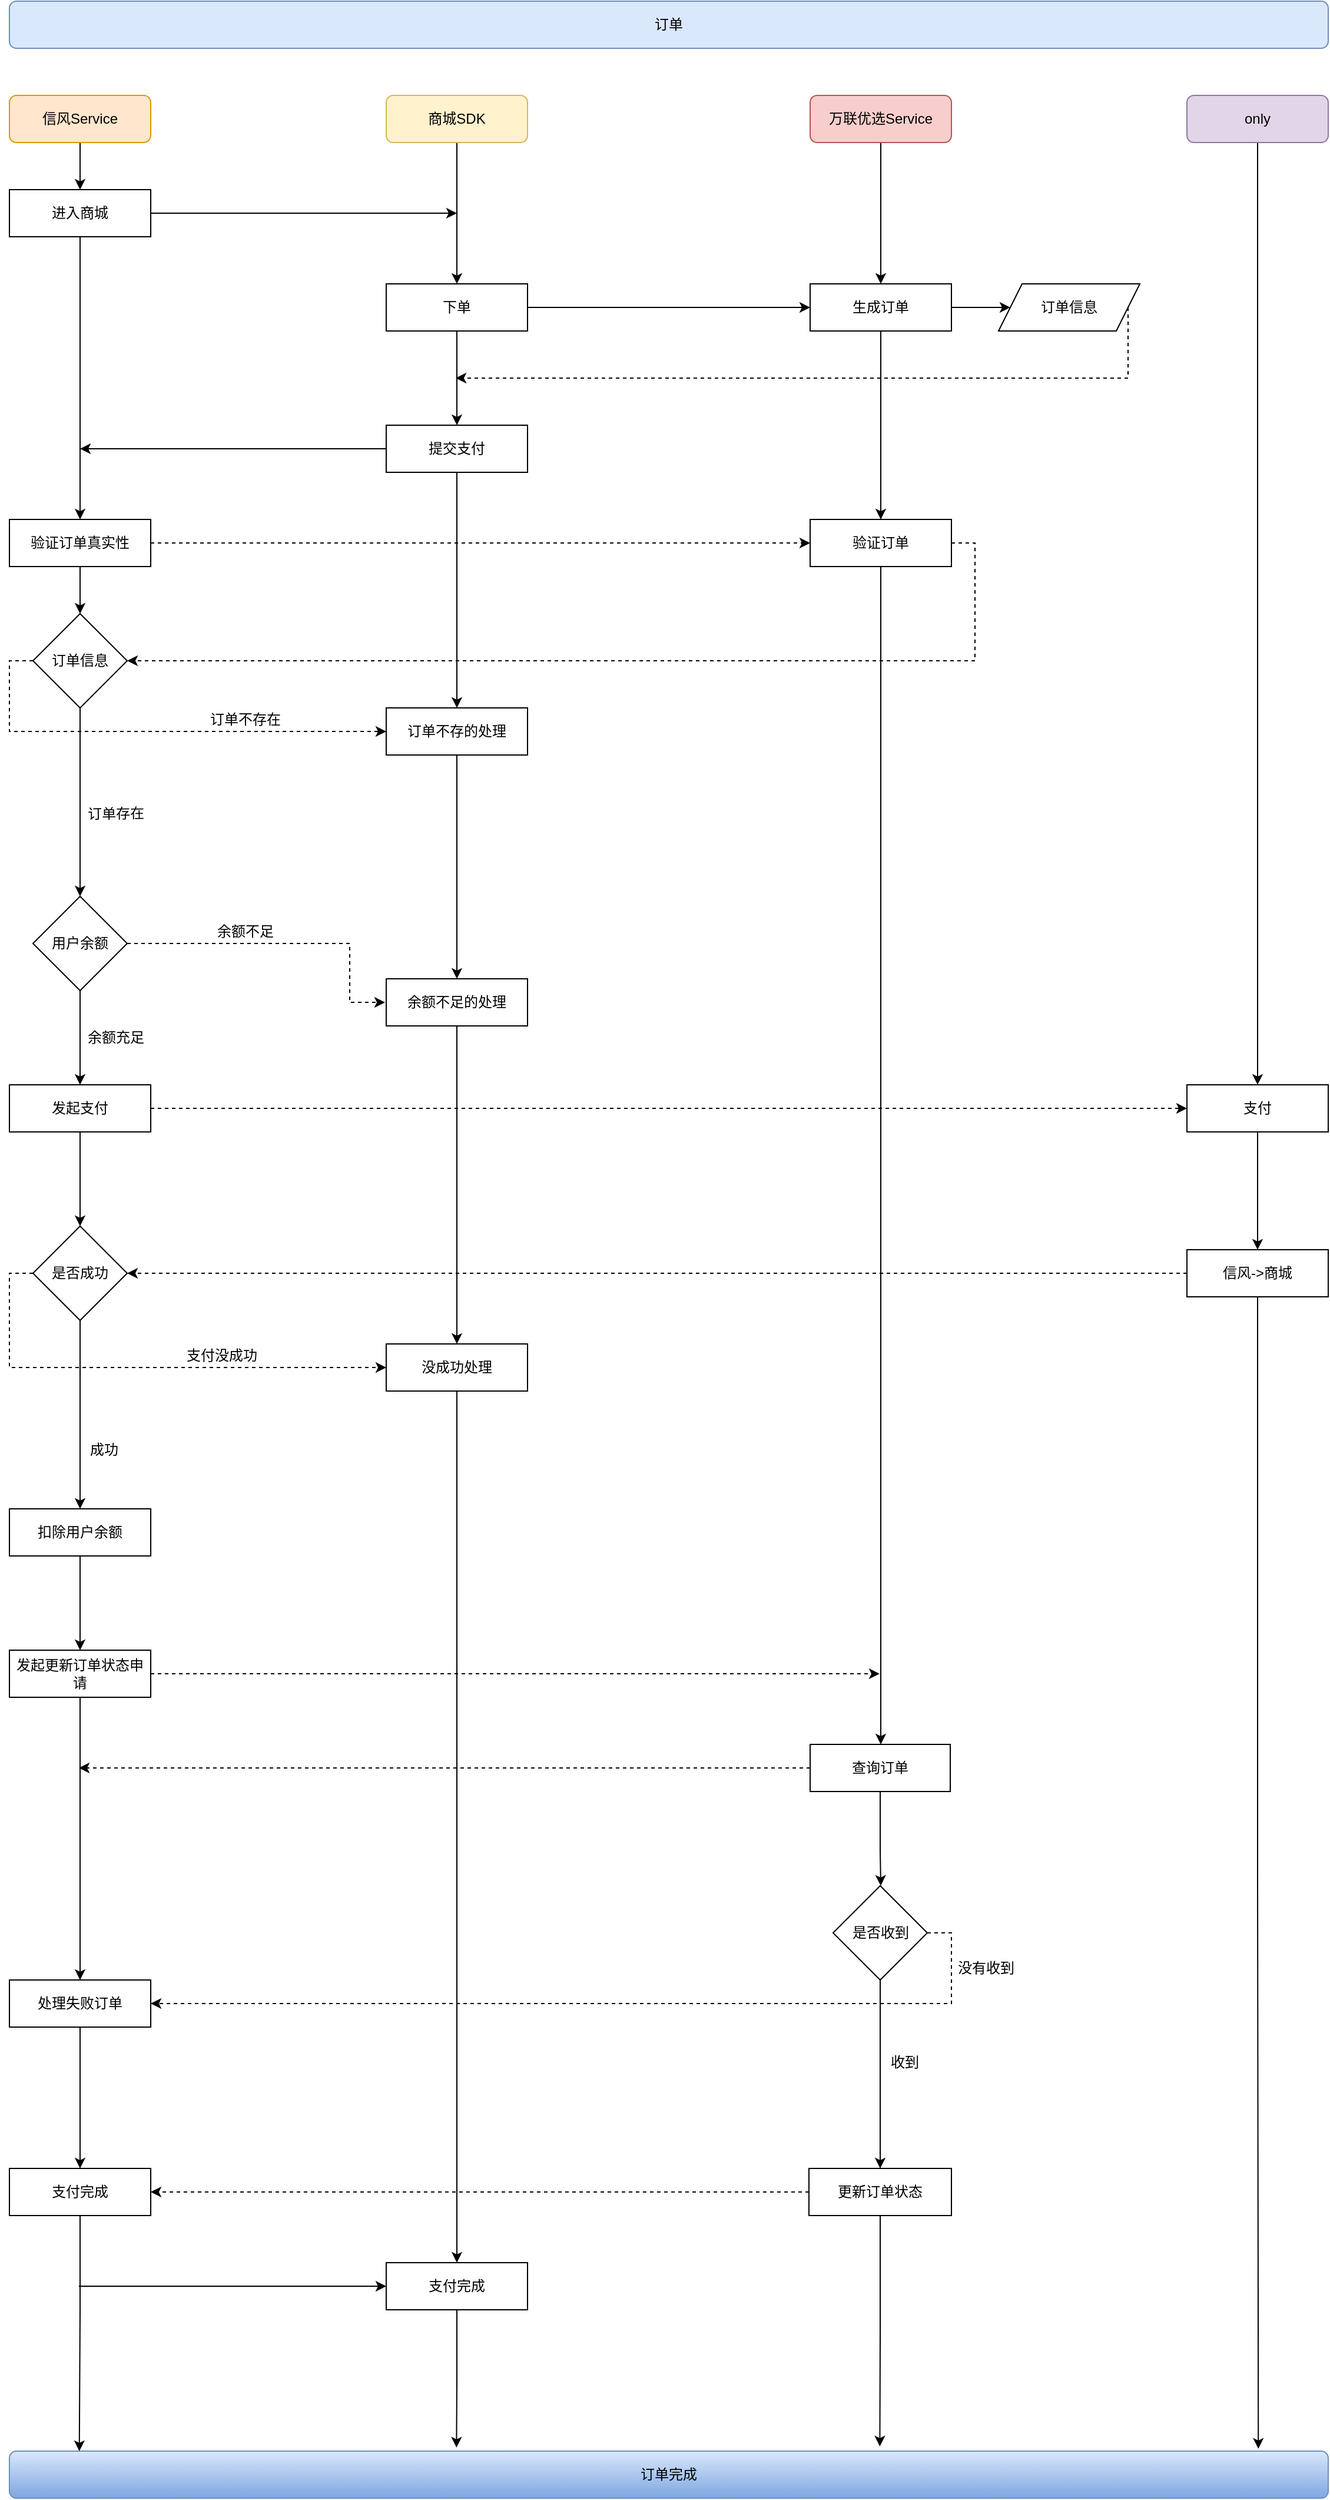<mxfile version="13.9.9" type="github" pages="2">
  <diagram id="C5RBs43oDa-KdzZeNtuy" name="订单支付">
    <mxGraphModel dx="1422" dy="794" grid="1" gridSize="10" guides="1" tooltips="1" connect="1" arrows="1" fold="1" page="1" pageScale="1" pageWidth="1200" pageHeight="1920" math="0" shadow="0">
      <root>
        <mxCell id="WIyWlLk6GJQsqaUBKTNV-0" />
        <mxCell id="WIyWlLk6GJQsqaUBKTNV-1" parent="WIyWlLk6GJQsqaUBKTNV-0" />
        <mxCell id="J5XLHRuIDhpoorP-df7e-5" value="订单" style="rounded=1;whiteSpace=wrap;html=1;fontSize=12;glass=0;strokeWidth=1;shadow=0;fillColor=#dae8fc;strokeColor=#6c8ebf;" parent="WIyWlLk6GJQsqaUBKTNV-1" vertex="1">
          <mxGeometry x="81" y="40" width="1120" height="40" as="geometry" />
        </mxCell>
        <mxCell id="-cb7-zarN6fpi-wTe-68-16" style="edgeStyle=orthogonalEdgeStyle;rounded=0;orthogonalLoop=1;jettySize=auto;html=1;exitX=0.5;exitY=1;exitDx=0;exitDy=0;" parent="WIyWlLk6GJQsqaUBKTNV-1" source="-cb7-zarN6fpi-wTe-68-2" edge="1">
          <mxGeometry relative="1" as="geometry">
            <mxPoint x="141" y="200" as="targetPoint" />
          </mxGeometry>
        </mxCell>
        <mxCell id="-cb7-zarN6fpi-wTe-68-2" value="信风Service" style="rounded=1;whiteSpace=wrap;html=1;fillColor=#ffe6cc;strokeColor=#d79b00;" parent="WIyWlLk6GJQsqaUBKTNV-1" vertex="1">
          <mxGeometry x="81" y="120" width="120" height="40" as="geometry" />
        </mxCell>
        <mxCell id="-cb7-zarN6fpi-wTe-68-12" style="edgeStyle=orthogonalEdgeStyle;rounded=0;orthogonalLoop=1;jettySize=auto;html=1;exitX=0.5;exitY=1;exitDx=0;exitDy=0;entryX=0.5;entryY=0;entryDx=0;entryDy=0;" parent="WIyWlLk6GJQsqaUBKTNV-1" source="-cb7-zarN6fpi-wTe-68-3" target="-cb7-zarN6fpi-wTe-68-25" edge="1">
          <mxGeometry relative="1" as="geometry">
            <mxPoint x="821" y="200" as="targetPoint" />
          </mxGeometry>
        </mxCell>
        <mxCell id="-cb7-zarN6fpi-wTe-68-3" value="万联优选Service" style="rounded=1;whiteSpace=wrap;html=1;fillColor=#f8cecc;strokeColor=#b85450;" parent="WIyWlLk6GJQsqaUBKTNV-1" vertex="1">
          <mxGeometry x="761" y="120" width="120" height="40" as="geometry" />
        </mxCell>
        <mxCell id="-cb7-zarN6fpi-wTe-68-13" style="edgeStyle=orthogonalEdgeStyle;rounded=0;orthogonalLoop=1;jettySize=auto;html=1;exitX=0.5;exitY=1;exitDx=0;exitDy=0;" parent="WIyWlLk6GJQsqaUBKTNV-1" source="-cb7-zarN6fpi-wTe-68-4" edge="1">
          <mxGeometry relative="1" as="geometry">
            <mxPoint x="461" y="280" as="targetPoint" />
          </mxGeometry>
        </mxCell>
        <mxCell id="-cb7-zarN6fpi-wTe-68-4" value="商城SDK" style="rounded=1;whiteSpace=wrap;html=1;fillColor=#fff2cc;strokeColor=#d6b656;" parent="WIyWlLk6GJQsqaUBKTNV-1" vertex="1">
          <mxGeometry x="401" y="120" width="120" height="40" as="geometry" />
        </mxCell>
        <mxCell id="-cb7-zarN6fpi-wTe-68-37" style="edgeStyle=orthogonalEdgeStyle;rounded=0;orthogonalLoop=1;jettySize=auto;html=1;exitX=0.5;exitY=1;exitDx=0;exitDy=0;strokeColor=#000000;" parent="WIyWlLk6GJQsqaUBKTNV-1" source="J5XLHRuIDhpoorP-df7e-1" edge="1">
          <mxGeometry relative="1" as="geometry">
            <mxPoint x="1141" y="960" as="targetPoint" />
          </mxGeometry>
        </mxCell>
        <mxCell id="J5XLHRuIDhpoorP-df7e-1" value="only" style="rounded=1;whiteSpace=wrap;html=1;fillColor=#e1d5e7;strokeColor=#9673a6;" parent="WIyWlLk6GJQsqaUBKTNV-1" vertex="1">
          <mxGeometry x="1081" y="120" width="120" height="40" as="geometry" />
        </mxCell>
        <mxCell id="-cb7-zarN6fpi-wTe-68-18" style="edgeStyle=orthogonalEdgeStyle;rounded=0;orthogonalLoop=1;jettySize=auto;html=1;exitX=1;exitY=0.5;exitDx=0;exitDy=0;" parent="WIyWlLk6GJQsqaUBKTNV-1" source="-cb7-zarN6fpi-wTe-68-17" edge="1">
          <mxGeometry relative="1" as="geometry">
            <mxPoint x="461" y="220" as="targetPoint" />
          </mxGeometry>
        </mxCell>
        <mxCell id="-cb7-zarN6fpi-wTe-68-35" style="edgeStyle=orthogonalEdgeStyle;rounded=0;orthogonalLoop=1;jettySize=auto;html=1;exitX=0.5;exitY=1;exitDx=0;exitDy=0;strokeColor=#000000;" parent="WIyWlLk6GJQsqaUBKTNV-1" source="-cb7-zarN6fpi-wTe-68-17" edge="1">
          <mxGeometry relative="1" as="geometry">
            <mxPoint x="141" y="480" as="targetPoint" />
          </mxGeometry>
        </mxCell>
        <mxCell id="-cb7-zarN6fpi-wTe-68-17" value="进入商城" style="whiteSpace=wrap;html=1;" parent="WIyWlLk6GJQsqaUBKTNV-1" vertex="1">
          <mxGeometry x="81" y="200" width="120" height="40" as="geometry" />
        </mxCell>
        <mxCell id="-cb7-zarN6fpi-wTe-68-21" style="edgeStyle=orthogonalEdgeStyle;rounded=0;orthogonalLoop=1;jettySize=auto;html=1;exitX=0.5;exitY=1;exitDx=0;exitDy=0;" parent="WIyWlLk6GJQsqaUBKTNV-1" edge="1">
          <mxGeometry relative="1" as="geometry">
            <mxPoint x="461" y="380" as="sourcePoint" />
            <mxPoint x="461" y="380" as="targetPoint" />
          </mxGeometry>
        </mxCell>
        <mxCell id="-cb7-zarN6fpi-wTe-68-22" style="edgeStyle=orthogonalEdgeStyle;rounded=0;orthogonalLoop=1;jettySize=auto;html=1;exitX=0.5;exitY=1;exitDx=0;exitDy=0;" parent="WIyWlLk6GJQsqaUBKTNV-1" edge="1">
          <mxGeometry relative="1" as="geometry">
            <mxPoint x="461" y="380" as="sourcePoint" />
            <mxPoint x="461" y="380" as="targetPoint" />
          </mxGeometry>
        </mxCell>
        <mxCell id="-cb7-zarN6fpi-wTe-68-26" style="edgeStyle=orthogonalEdgeStyle;rounded=0;orthogonalLoop=1;jettySize=auto;html=1;exitX=1;exitY=0.5;exitDx=0;exitDy=0;entryX=0;entryY=0.5;entryDx=0;entryDy=0;" parent="WIyWlLk6GJQsqaUBKTNV-1" source="-cb7-zarN6fpi-wTe-68-24" target="-cb7-zarN6fpi-wTe-68-25" edge="1">
          <mxGeometry relative="1" as="geometry" />
        </mxCell>
        <mxCell id="-cb7-zarN6fpi-wTe-68-29" style="edgeStyle=orthogonalEdgeStyle;rounded=0;orthogonalLoop=1;jettySize=auto;html=1;exitX=0.5;exitY=1;exitDx=0;exitDy=0;" parent="WIyWlLk6GJQsqaUBKTNV-1" source="-cb7-zarN6fpi-wTe-68-24" edge="1">
          <mxGeometry relative="1" as="geometry">
            <mxPoint x="461" y="400" as="targetPoint" />
          </mxGeometry>
        </mxCell>
        <mxCell id="-cb7-zarN6fpi-wTe-68-24" value="下单" style="rounded=0;whiteSpace=wrap;html=1;" parent="WIyWlLk6GJQsqaUBKTNV-1" vertex="1">
          <mxGeometry x="401" y="280" width="120" height="40" as="geometry" />
        </mxCell>
        <mxCell id="-cb7-zarN6fpi-wTe-68-30" style="edgeStyle=orthogonalEdgeStyle;rounded=0;orthogonalLoop=1;jettySize=auto;html=1;exitX=1;exitY=0.5;exitDx=0;exitDy=0;entryX=0;entryY=0.5;entryDx=0;entryDy=0;" parent="WIyWlLk6GJQsqaUBKTNV-1" source="-cb7-zarN6fpi-wTe-68-25" target="-cb7-zarN6fpi-wTe-68-28" edge="1">
          <mxGeometry relative="1" as="geometry" />
        </mxCell>
        <mxCell id="-cb7-zarN6fpi-wTe-68-32" style="edgeStyle=orthogonalEdgeStyle;rounded=0;orthogonalLoop=1;jettySize=auto;html=1;exitX=0.5;exitY=1;exitDx=0;exitDy=0;" parent="WIyWlLk6GJQsqaUBKTNV-1" source="-cb7-zarN6fpi-wTe-68-25" edge="1">
          <mxGeometry relative="1" as="geometry">
            <mxPoint x="821" y="480" as="targetPoint" />
          </mxGeometry>
        </mxCell>
        <mxCell id="-cb7-zarN6fpi-wTe-68-25" value="生成订单" style="whiteSpace=wrap;html=1;" parent="WIyWlLk6GJQsqaUBKTNV-1" vertex="1">
          <mxGeometry x="761" y="280" width="120" height="40" as="geometry" />
        </mxCell>
        <mxCell id="-cb7-zarN6fpi-wTe-68-105" style="edgeStyle=orthogonalEdgeStyle;rounded=0;orthogonalLoop=1;jettySize=auto;html=1;exitX=1;exitY=0.5;exitDx=0;exitDy=0;strokeColor=#000000;dashed=1;" parent="WIyWlLk6GJQsqaUBKTNV-1" source="-cb7-zarN6fpi-wTe-68-28" edge="1">
          <mxGeometry relative="1" as="geometry">
            <mxPoint x="460" y="360" as="targetPoint" />
            <Array as="points">
              <mxPoint x="1031" y="360" />
              <mxPoint x="560" y="360" />
            </Array>
          </mxGeometry>
        </mxCell>
        <mxCell id="-cb7-zarN6fpi-wTe-68-28" value="订单信息" style="shape=parallelogram;perimeter=parallelogramPerimeter;whiteSpace=wrap;html=1;fixedSize=1;" parent="WIyWlLk6GJQsqaUBKTNV-1" vertex="1">
          <mxGeometry x="921" y="280" width="120" height="40" as="geometry" />
        </mxCell>
        <mxCell id="-cb7-zarN6fpi-wTe-68-42" style="edgeStyle=orthogonalEdgeStyle;rounded=0;orthogonalLoop=1;jettySize=auto;html=1;exitX=0.5;exitY=1;exitDx=0;exitDy=0;strokeColor=#000000;entryX=0.5;entryY=0;entryDx=0;entryDy=0;" parent="WIyWlLk6GJQsqaUBKTNV-1" source="-cb7-zarN6fpi-wTe-68-34" target="-cb7-zarN6fpi-wTe-68-62" edge="1">
          <mxGeometry relative="1" as="geometry">
            <mxPoint x="461" y="630" as="targetPoint" />
          </mxGeometry>
        </mxCell>
        <mxCell id="-cb7-zarN6fpi-wTe-68-49" style="edgeStyle=orthogonalEdgeStyle;rounded=0;orthogonalLoop=1;jettySize=auto;html=1;exitX=0;exitY=0.5;exitDx=0;exitDy=0;strokeColor=#000000;" parent="WIyWlLk6GJQsqaUBKTNV-1" source="-cb7-zarN6fpi-wTe-68-34" edge="1">
          <mxGeometry relative="1" as="geometry">
            <mxPoint x="141" y="420" as="targetPoint" />
          </mxGeometry>
        </mxCell>
        <mxCell id="-cb7-zarN6fpi-wTe-68-34" value="提交支付" style="rounded=0;whiteSpace=wrap;html=1;" parent="WIyWlLk6GJQsqaUBKTNV-1" vertex="1">
          <mxGeometry x="401" y="400" width="120" height="40" as="geometry" />
        </mxCell>
        <mxCell id="-cb7-zarN6fpi-wTe-68-52" style="edgeStyle=orthogonalEdgeStyle;rounded=0;orthogonalLoop=1;jettySize=auto;html=1;exitX=1;exitY=0.5;exitDx=0;exitDy=0;strokeColor=#000000;entryX=0;entryY=0.5;entryDx=0;entryDy=0;entryPerimeter=0;dashed=1;" parent="WIyWlLk6GJQsqaUBKTNV-1" source="-cb7-zarN6fpi-wTe-68-51" target="-cb7-zarN6fpi-wTe-68-53" edge="1">
          <mxGeometry relative="1" as="geometry">
            <mxPoint x="751" y="500" as="targetPoint" />
          </mxGeometry>
        </mxCell>
        <mxCell id="-cb7-zarN6fpi-wTe-68-55" style="edgeStyle=orthogonalEdgeStyle;rounded=0;orthogonalLoop=1;jettySize=auto;html=1;exitX=0.5;exitY=1;exitDx=0;exitDy=0;strokeColor=#000000;" parent="WIyWlLk6GJQsqaUBKTNV-1" source="-cb7-zarN6fpi-wTe-68-51" edge="1">
          <mxGeometry relative="1" as="geometry">
            <mxPoint x="141" y="560" as="targetPoint" />
          </mxGeometry>
        </mxCell>
        <mxCell id="-cb7-zarN6fpi-wTe-68-51" value="验证订单真实性" style="rounded=0;whiteSpace=wrap;html=1;" parent="WIyWlLk6GJQsqaUBKTNV-1" vertex="1">
          <mxGeometry x="81" y="480" width="120" height="40" as="geometry" />
        </mxCell>
        <mxCell id="-cb7-zarN6fpi-wTe-68-54" style="edgeStyle=orthogonalEdgeStyle;rounded=0;orthogonalLoop=1;jettySize=auto;html=1;exitX=0.5;exitY=1;exitDx=0;exitDy=0;strokeColor=#000000;" parent="WIyWlLk6GJQsqaUBKTNV-1" source="-cb7-zarN6fpi-wTe-68-53" edge="1">
          <mxGeometry relative="1" as="geometry">
            <mxPoint x="821" y="1520" as="targetPoint" />
          </mxGeometry>
        </mxCell>
        <mxCell id="-cb7-zarN6fpi-wTe-68-57" style="edgeStyle=orthogonalEdgeStyle;rounded=0;orthogonalLoop=1;jettySize=auto;html=1;exitX=1;exitY=0.5;exitDx=0;exitDy=0;dashed=1;strokeColor=#000000;" parent="WIyWlLk6GJQsqaUBKTNV-1" source="-cb7-zarN6fpi-wTe-68-53" target="-cb7-zarN6fpi-wTe-68-56" edge="1">
          <mxGeometry relative="1" as="geometry">
            <mxPoint x="191" y="610" as="targetPoint" />
            <Array as="points">
              <mxPoint x="901" y="500" />
              <mxPoint x="901" y="600" />
            </Array>
          </mxGeometry>
        </mxCell>
        <mxCell id="-cb7-zarN6fpi-wTe-68-53" value="验证订单" style="rounded=0;whiteSpace=wrap;html=1;" parent="WIyWlLk6GJQsqaUBKTNV-1" vertex="1">
          <mxGeometry x="761" y="480" width="120" height="40" as="geometry" />
        </mxCell>
        <mxCell id="-cb7-zarN6fpi-wTe-68-58" style="edgeStyle=orthogonalEdgeStyle;rounded=0;orthogonalLoop=1;jettySize=auto;html=1;exitX=0.5;exitY=1;exitDx=0;exitDy=0;strokeColor=#000000;" parent="WIyWlLk6GJQsqaUBKTNV-1" source="-cb7-zarN6fpi-wTe-68-56" edge="1">
          <mxGeometry relative="1" as="geometry">
            <mxPoint x="141" y="800" as="targetPoint" />
          </mxGeometry>
        </mxCell>
        <mxCell id="-cb7-zarN6fpi-wTe-68-60" style="edgeStyle=orthogonalEdgeStyle;rounded=0;orthogonalLoop=1;jettySize=auto;html=1;exitX=0;exitY=0.5;exitDx=0;exitDy=0;strokeColor=#000000;dashed=1;" parent="WIyWlLk6GJQsqaUBKTNV-1" source="-cb7-zarN6fpi-wTe-68-56" target="-cb7-zarN6fpi-wTe-68-62" edge="1">
          <mxGeometry relative="1" as="geometry">
            <mxPoint x="361" y="670" as="targetPoint" />
            <Array as="points">
              <mxPoint x="81" y="600" />
              <mxPoint x="81" y="660" />
            </Array>
          </mxGeometry>
        </mxCell>
        <mxCell id="-cb7-zarN6fpi-wTe-68-56" value="订单信息" style="rhombus;whiteSpace=wrap;html=1;" parent="WIyWlLk6GJQsqaUBKTNV-1" vertex="1">
          <mxGeometry x="101" y="560" width="80" height="80" as="geometry" />
        </mxCell>
        <mxCell id="-cb7-zarN6fpi-wTe-68-59" value="订单存在" style="text;html=1;align=center;verticalAlign=middle;resizable=0;points=[];autosize=1;rotation=-1;" parent="WIyWlLk6GJQsqaUBKTNV-1" vertex="1">
          <mxGeometry x="141" y="720" width="60" height="20" as="geometry" />
        </mxCell>
        <mxCell id="-cb7-zarN6fpi-wTe-68-61" value="订单不存在" style="text;html=1;align=center;verticalAlign=middle;resizable=0;points=[];autosize=1;" parent="WIyWlLk6GJQsqaUBKTNV-1" vertex="1">
          <mxGeometry x="241" y="640" width="80" height="20" as="geometry" />
        </mxCell>
        <mxCell id="-cb7-zarN6fpi-wTe-68-63" style="edgeStyle=orthogonalEdgeStyle;rounded=0;orthogonalLoop=1;jettySize=auto;html=1;exitX=0.5;exitY=1;exitDx=0;exitDy=0;strokeColor=#000000;entryX=0.5;entryY=0;entryDx=0;entryDy=0;" parent="WIyWlLk6GJQsqaUBKTNV-1" source="-cb7-zarN6fpi-wTe-68-62" target="-cb7-zarN6fpi-wTe-68-67" edge="1">
          <mxGeometry relative="1" as="geometry">
            <mxPoint x="461" y="760" as="targetPoint" />
          </mxGeometry>
        </mxCell>
        <mxCell id="-cb7-zarN6fpi-wTe-68-62" value="订单不存的处理" style="rounded=0;whiteSpace=wrap;html=1;" parent="WIyWlLk6GJQsqaUBKTNV-1" vertex="1">
          <mxGeometry x="401" y="640" width="120" height="40" as="geometry" />
        </mxCell>
        <mxCell id="-cb7-zarN6fpi-wTe-68-69" style="edgeStyle=orthogonalEdgeStyle;rounded=0;orthogonalLoop=1;jettySize=auto;html=1;exitX=0.5;exitY=1;exitDx=0;exitDy=0;strokeColor=#000000;" parent="WIyWlLk6GJQsqaUBKTNV-1" source="-cb7-zarN6fpi-wTe-68-64" edge="1">
          <mxGeometry relative="1" as="geometry">
            <mxPoint x="141" y="960" as="targetPoint" />
          </mxGeometry>
        </mxCell>
        <mxCell id="-cb7-zarN6fpi-wTe-68-108" style="edgeStyle=orthogonalEdgeStyle;rounded=0;orthogonalLoop=1;jettySize=auto;html=1;exitX=1;exitY=0.5;exitDx=0;exitDy=0;dashed=1;strokeColor=#000000;" parent="WIyWlLk6GJQsqaUBKTNV-1" source="-cb7-zarN6fpi-wTe-68-64" edge="1">
          <mxGeometry relative="1" as="geometry">
            <mxPoint x="400" y="890" as="targetPoint" />
            <Array as="points">
              <mxPoint x="370" y="840" />
              <mxPoint x="370" y="890" />
            </Array>
          </mxGeometry>
        </mxCell>
        <mxCell id="-cb7-zarN6fpi-wTe-68-64" value="用户余额" style="rhombus;whiteSpace=wrap;html=1;" parent="WIyWlLk6GJQsqaUBKTNV-1" vertex="1">
          <mxGeometry x="101" y="800" width="80" height="80" as="geometry" />
        </mxCell>
        <mxCell id="-cb7-zarN6fpi-wTe-68-66" value="余额不足" style="text;html=1;align=center;verticalAlign=middle;resizable=0;points=[];autosize=1;" parent="WIyWlLk6GJQsqaUBKTNV-1" vertex="1">
          <mxGeometry x="251" y="820" width="60" height="20" as="geometry" />
        </mxCell>
        <mxCell id="-cb7-zarN6fpi-wTe-68-68" style="edgeStyle=orthogonalEdgeStyle;rounded=0;orthogonalLoop=1;jettySize=auto;html=1;exitX=0.5;exitY=1;exitDx=0;exitDy=0;strokeColor=#000000;" parent="WIyWlLk6GJQsqaUBKTNV-1" source="-cb7-zarN6fpi-wTe-68-67" edge="1">
          <mxGeometry relative="1" as="geometry">
            <mxPoint x="461" y="1180" as="targetPoint" />
          </mxGeometry>
        </mxCell>
        <mxCell id="-cb7-zarN6fpi-wTe-68-67" value="余额不足的处理" style="rounded=0;whiteSpace=wrap;html=1;" parent="WIyWlLk6GJQsqaUBKTNV-1" vertex="1">
          <mxGeometry x="401" y="870" width="120" height="40" as="geometry" />
        </mxCell>
        <mxCell id="-cb7-zarN6fpi-wTe-68-70" value="余额充足" style="text;html=1;align=center;verticalAlign=middle;resizable=0;points=[];autosize=1;" parent="WIyWlLk6GJQsqaUBKTNV-1" vertex="1">
          <mxGeometry x="141" y="910" width="60" height="20" as="geometry" />
        </mxCell>
        <mxCell id="-cb7-zarN6fpi-wTe-68-73" style="edgeStyle=orthogonalEdgeStyle;rounded=0;orthogonalLoop=1;jettySize=auto;html=1;exitX=1;exitY=0.5;exitDx=0;exitDy=0;entryX=0;entryY=0.5;entryDx=0;entryDy=0;strokeColor=#000000;dashed=1;" parent="WIyWlLk6GJQsqaUBKTNV-1" source="-cb7-zarN6fpi-wTe-68-71" target="-cb7-zarN6fpi-wTe-68-72" edge="1">
          <mxGeometry relative="1" as="geometry" />
        </mxCell>
        <mxCell id="-cb7-zarN6fpi-wTe-68-75" style="edgeStyle=orthogonalEdgeStyle;rounded=0;orthogonalLoop=1;jettySize=auto;html=1;exitX=0.5;exitY=1;exitDx=0;exitDy=0;strokeColor=#000000;" parent="WIyWlLk6GJQsqaUBKTNV-1" source="-cb7-zarN6fpi-wTe-68-71" edge="1">
          <mxGeometry relative="1" as="geometry">
            <mxPoint x="141" y="1080" as="targetPoint" />
          </mxGeometry>
        </mxCell>
        <mxCell id="-cb7-zarN6fpi-wTe-68-71" value="发起支付" style="rounded=0;whiteSpace=wrap;html=1;" parent="WIyWlLk6GJQsqaUBKTNV-1" vertex="1">
          <mxGeometry x="81" y="960" width="120" height="40" as="geometry" />
        </mxCell>
        <mxCell id="-cb7-zarN6fpi-wTe-68-74" style="edgeStyle=orthogonalEdgeStyle;rounded=0;orthogonalLoop=1;jettySize=auto;html=1;exitX=0.5;exitY=1;exitDx=0;exitDy=0;strokeColor=#000000;entryX=0.5;entryY=0;entryDx=0;entryDy=0;" parent="WIyWlLk6GJQsqaUBKTNV-1" source="-cb7-zarN6fpi-wTe-68-72" target="-cb7-zarN6fpi-wTe-68-76" edge="1">
          <mxGeometry relative="1" as="geometry">
            <mxPoint x="1141" y="1080" as="targetPoint" />
          </mxGeometry>
        </mxCell>
        <mxCell id="-cb7-zarN6fpi-wTe-68-72" value="支付" style="whiteSpace=wrap;html=1;" parent="WIyWlLk6GJQsqaUBKTNV-1" vertex="1">
          <mxGeometry x="1081" y="960" width="120" height="40" as="geometry" />
        </mxCell>
        <mxCell id="-cb7-zarN6fpi-wTe-68-78" style="edgeStyle=orthogonalEdgeStyle;rounded=0;orthogonalLoop=1;jettySize=auto;html=1;exitX=0;exitY=0.5;exitDx=0;exitDy=0;entryX=1;entryY=0.5;entryDx=0;entryDy=0;strokeColor=#000000;dashed=1;" parent="WIyWlLk6GJQsqaUBKTNV-1" source="-cb7-zarN6fpi-wTe-68-76" target="-cb7-zarN6fpi-wTe-68-77" edge="1">
          <mxGeometry relative="1" as="geometry" />
        </mxCell>
        <mxCell id="-cb7-zarN6fpi-wTe-68-100" style="edgeStyle=orthogonalEdgeStyle;rounded=0;orthogonalLoop=1;jettySize=auto;html=1;exitX=0.5;exitY=1;exitDx=0;exitDy=0;strokeColor=#000000;entryX=0.947;entryY=-0.05;entryDx=0;entryDy=0;entryPerimeter=0;" parent="WIyWlLk6GJQsqaUBKTNV-1" source="-cb7-zarN6fpi-wTe-68-76" target="-cb7-zarN6fpi-wTe-68-99" edge="1">
          <mxGeometry relative="1" as="geometry">
            <mxPoint x="1141" y="1620" as="targetPoint" />
          </mxGeometry>
        </mxCell>
        <mxCell id="-cb7-zarN6fpi-wTe-68-76" value="信风-&amp;gt;商城" style="whiteSpace=wrap;html=1;" parent="WIyWlLk6GJQsqaUBKTNV-1" vertex="1">
          <mxGeometry x="1081" y="1100" width="120" height="40" as="geometry" />
        </mxCell>
        <mxCell id="-cb7-zarN6fpi-wTe-68-79" style="edgeStyle=orthogonalEdgeStyle;rounded=0;orthogonalLoop=1;jettySize=auto;html=1;exitX=0.5;exitY=1;exitDx=0;exitDy=0;strokeColor=#000000;" parent="WIyWlLk6GJQsqaUBKTNV-1" source="-cb7-zarN6fpi-wTe-68-77" edge="1">
          <mxGeometry relative="1" as="geometry">
            <mxPoint x="141" y="1320" as="targetPoint" />
          </mxGeometry>
        </mxCell>
        <mxCell id="-cb7-zarN6fpi-wTe-68-84" style="edgeStyle=orthogonalEdgeStyle;rounded=0;orthogonalLoop=1;jettySize=auto;html=1;exitX=0;exitY=0.5;exitDx=0;exitDy=0;entryX=0;entryY=0.5;entryDx=0;entryDy=0;dashed=1;strokeColor=#000000;" parent="WIyWlLk6GJQsqaUBKTNV-1" source="-cb7-zarN6fpi-wTe-68-77" target="-cb7-zarN6fpi-wTe-68-81" edge="1">
          <mxGeometry relative="1" as="geometry" />
        </mxCell>
        <mxCell id="-cb7-zarN6fpi-wTe-68-77" value="是否成功" style="rhombus;whiteSpace=wrap;html=1;" parent="WIyWlLk6GJQsqaUBKTNV-1" vertex="1">
          <mxGeometry x="101" y="1080" width="80" height="80" as="geometry" />
        </mxCell>
        <mxCell id="-cb7-zarN6fpi-wTe-68-87" style="edgeStyle=orthogonalEdgeStyle;rounded=0;orthogonalLoop=1;jettySize=auto;html=1;exitX=0.5;exitY=1;exitDx=0;exitDy=0;strokeColor=#000000;" parent="WIyWlLk6GJQsqaUBKTNV-1" source="-cb7-zarN6fpi-wTe-68-81" edge="1">
          <mxGeometry relative="1" as="geometry">
            <mxPoint x="461" y="1960" as="targetPoint" />
          </mxGeometry>
        </mxCell>
        <mxCell id="-cb7-zarN6fpi-wTe-68-81" value="没成功处理" style="whiteSpace=wrap;html=1;" parent="WIyWlLk6GJQsqaUBKTNV-1" vertex="1">
          <mxGeometry x="401" y="1180" width="120" height="40" as="geometry" />
        </mxCell>
        <mxCell id="-cb7-zarN6fpi-wTe-68-82" value="支付没成功" style="text;html=1;align=center;verticalAlign=middle;resizable=0;points=[];autosize=1;" parent="WIyWlLk6GJQsqaUBKTNV-1" vertex="1">
          <mxGeometry x="221" y="1180" width="80" height="20" as="geometry" />
        </mxCell>
        <mxCell id="-cb7-zarN6fpi-wTe-68-85" value="成功" style="text;html=1;align=center;verticalAlign=middle;resizable=0;points=[];autosize=1;" parent="WIyWlLk6GJQsqaUBKTNV-1" vertex="1">
          <mxGeometry x="141" y="1260" width="40" height="20" as="geometry" />
        </mxCell>
        <mxCell id="-cb7-zarN6fpi-wTe-68-88" style="edgeStyle=orthogonalEdgeStyle;rounded=0;orthogonalLoop=1;jettySize=auto;html=1;exitX=0.5;exitY=1;exitDx=0;exitDy=0;strokeColor=#000000;" parent="WIyWlLk6GJQsqaUBKTNV-1" source="-cb7-zarN6fpi-wTe-68-86" edge="1">
          <mxGeometry relative="1" as="geometry">
            <mxPoint x="141" y="1440" as="targetPoint" />
          </mxGeometry>
        </mxCell>
        <mxCell id="-cb7-zarN6fpi-wTe-68-86" value="扣除用户余额" style="rounded=0;whiteSpace=wrap;html=1;" parent="WIyWlLk6GJQsqaUBKTNV-1" vertex="1">
          <mxGeometry x="81" y="1320" width="120" height="40" as="geometry" />
        </mxCell>
        <mxCell id="-cb7-zarN6fpi-wTe-68-91" style="edgeStyle=orthogonalEdgeStyle;rounded=0;orthogonalLoop=1;jettySize=auto;html=1;exitX=1;exitY=0.5;exitDx=0;exitDy=0;strokeColor=#000000;dashed=1;" parent="WIyWlLk6GJQsqaUBKTNV-1" source="-cb7-zarN6fpi-wTe-68-89" edge="1">
          <mxGeometry relative="1" as="geometry">
            <mxPoint x="820" y="1460" as="targetPoint" />
          </mxGeometry>
        </mxCell>
        <mxCell id="-cb7-zarN6fpi-wTe-68-93" style="edgeStyle=orthogonalEdgeStyle;rounded=0;orthogonalLoop=1;jettySize=auto;html=1;exitX=0.5;exitY=1;exitDx=0;exitDy=0;strokeColor=#000000;entryX=0.5;entryY=0;entryDx=0;entryDy=0;" parent="WIyWlLk6GJQsqaUBKTNV-1" source="-cb7-zarN6fpi-wTe-68-89" edge="1" target="UZ5ZGeH2ipwweB1KEjQ_-11">
          <mxGeometry relative="1" as="geometry">
            <mxPoint x="141" y="1710" as="targetPoint" />
          </mxGeometry>
        </mxCell>
        <mxCell id="-cb7-zarN6fpi-wTe-68-89" value="发起更新订单状态申请" style="rounded=0;whiteSpace=wrap;html=1;" parent="WIyWlLk6GJQsqaUBKTNV-1" vertex="1">
          <mxGeometry x="81" y="1440" width="120" height="40" as="geometry" />
        </mxCell>
        <mxCell id="-cb7-zarN6fpi-wTe-68-99" value="订单完成" style="rounded=1;whiteSpace=wrap;html=1;fontSize=12;glass=0;strokeWidth=1;shadow=0;fillColor=#dae8fc;strokeColor=#6c8ebf;gradientColor=#7ea6e0;" parent="WIyWlLk6GJQsqaUBKTNV-1" vertex="1">
          <mxGeometry x="81" y="2120" width="1120" height="40" as="geometry" />
        </mxCell>
        <mxCell id="UZ5ZGeH2ipwweB1KEjQ_-3" style="edgeStyle=orthogonalEdgeStyle;rounded=0;orthogonalLoop=1;jettySize=auto;html=1;exitX=0.5;exitY=1;exitDx=0;exitDy=0;" edge="1" parent="WIyWlLk6GJQsqaUBKTNV-1" source="UZ5ZGeH2ipwweB1KEjQ_-0">
          <mxGeometry relative="1" as="geometry">
            <mxPoint x="821" y="1640" as="targetPoint" />
            <Array as="points">
              <mxPoint x="821" y="1610" />
              <mxPoint x="821" y="1610" />
            </Array>
          </mxGeometry>
        </mxCell>
        <mxCell id="0ls1U6nJ8uNOwXyGQSj9-0" style="edgeStyle=orthogonalEdgeStyle;rounded=0;orthogonalLoop=1;jettySize=auto;html=1;exitX=0;exitY=0.5;exitDx=0;exitDy=0;dashed=1;" edge="1" parent="WIyWlLk6GJQsqaUBKTNV-1" source="UZ5ZGeH2ipwweB1KEjQ_-0">
          <mxGeometry relative="1" as="geometry">
            <mxPoint x="140" y="1540" as="targetPoint" />
          </mxGeometry>
        </mxCell>
        <mxCell id="UZ5ZGeH2ipwweB1KEjQ_-0" value="查询订单" style="whiteSpace=wrap;html=1;" vertex="1" parent="WIyWlLk6GJQsqaUBKTNV-1">
          <mxGeometry x="761" y="1520" width="119" height="40" as="geometry" />
        </mxCell>
        <mxCell id="UZ5ZGeH2ipwweB1KEjQ_-8" style="edgeStyle=orthogonalEdgeStyle;rounded=0;orthogonalLoop=1;jettySize=auto;html=1;exitX=0.5;exitY=1;exitDx=0;exitDy=0;entryX=0.5;entryY=0;entryDx=0;entryDy=0;" edge="1" parent="WIyWlLk6GJQsqaUBKTNV-1" source="UZ5ZGeH2ipwweB1KEjQ_-5" target="UZ5ZGeH2ipwweB1KEjQ_-14">
          <mxGeometry relative="1" as="geometry">
            <mxPoint x="821" y="1800" as="targetPoint" />
            <Array as="points">
              <mxPoint x="821" y="1820" />
              <mxPoint x="821" y="1820" />
            </Array>
          </mxGeometry>
        </mxCell>
        <mxCell id="UZ5ZGeH2ipwweB1KEjQ_-12" style="edgeStyle=orthogonalEdgeStyle;rounded=0;orthogonalLoop=1;jettySize=auto;html=1;exitX=1;exitY=0.5;exitDx=0;exitDy=0;entryX=1;entryY=0.5;entryDx=0;entryDy=0;dashed=1;" edge="1" parent="WIyWlLk6GJQsqaUBKTNV-1" source="UZ5ZGeH2ipwweB1KEjQ_-5" target="UZ5ZGeH2ipwweB1KEjQ_-11">
          <mxGeometry relative="1" as="geometry">
            <mxPoint x="290" y="1745" as="targetPoint" />
            <Array as="points">
              <mxPoint x="881" y="1680" />
              <mxPoint x="881" y="1740" />
            </Array>
          </mxGeometry>
        </mxCell>
        <mxCell id="UZ5ZGeH2ipwweB1KEjQ_-5" value="是否收到" style="rhombus;whiteSpace=wrap;html=1;" vertex="1" parent="WIyWlLk6GJQsqaUBKTNV-1">
          <mxGeometry x="780.5" y="1640" width="80" height="80" as="geometry" />
        </mxCell>
        <mxCell id="UZ5ZGeH2ipwweB1KEjQ_-17" style="edgeStyle=orthogonalEdgeStyle;rounded=0;orthogonalLoop=1;jettySize=auto;html=1;exitX=0.5;exitY=1;exitDx=0;exitDy=0;entryX=0.5;entryY=0;entryDx=0;entryDy=0;" edge="1" parent="WIyWlLk6GJQsqaUBKTNV-1" source="UZ5ZGeH2ipwweB1KEjQ_-11" target="UZ5ZGeH2ipwweB1KEjQ_-16">
          <mxGeometry relative="1" as="geometry" />
        </mxCell>
        <mxCell id="UZ5ZGeH2ipwweB1KEjQ_-11" value="处理失败订单" style="whiteSpace=wrap;html=1;" vertex="1" parent="WIyWlLk6GJQsqaUBKTNV-1">
          <mxGeometry x="81" y="1720" width="120" height="40" as="geometry" />
        </mxCell>
        <mxCell id="UZ5ZGeH2ipwweB1KEjQ_-13" value="没有收到" style="text;html=1;align=center;verticalAlign=middle;resizable=0;points=[];autosize=1;" vertex="1" parent="WIyWlLk6GJQsqaUBKTNV-1">
          <mxGeometry x="880" y="1700" width="60" height="20" as="geometry" />
        </mxCell>
        <mxCell id="UZ5ZGeH2ipwweB1KEjQ_-23" style="edgeStyle=orthogonalEdgeStyle;rounded=0;orthogonalLoop=1;jettySize=auto;html=1;exitX=0;exitY=0.5;exitDx=0;exitDy=0;entryX=1;entryY=0.5;entryDx=0;entryDy=0;dashed=1;" edge="1" parent="WIyWlLk6GJQsqaUBKTNV-1" source="UZ5ZGeH2ipwweB1KEjQ_-14" target="UZ5ZGeH2ipwweB1KEjQ_-16">
          <mxGeometry relative="1" as="geometry" />
        </mxCell>
        <mxCell id="UZ5ZGeH2ipwweB1KEjQ_-27" style="edgeStyle=orthogonalEdgeStyle;rounded=0;orthogonalLoop=1;jettySize=auto;html=1;exitX=0.5;exitY=1;exitDx=0;exitDy=0;entryX=0.66;entryY=-0.1;entryDx=0;entryDy=0;entryPerimeter=0;" edge="1" parent="WIyWlLk6GJQsqaUBKTNV-1" source="UZ5ZGeH2ipwweB1KEjQ_-14" target="-cb7-zarN6fpi-wTe-68-99">
          <mxGeometry relative="1" as="geometry" />
        </mxCell>
        <mxCell id="UZ5ZGeH2ipwweB1KEjQ_-14" value="更新订单状态" style="whiteSpace=wrap;html=1;" vertex="1" parent="WIyWlLk6GJQsqaUBKTNV-1">
          <mxGeometry x="760" y="1880" width="121" height="40" as="geometry" />
        </mxCell>
        <mxCell id="UZ5ZGeH2ipwweB1KEjQ_-21" style="edgeStyle=orthogonalEdgeStyle;rounded=0;orthogonalLoop=1;jettySize=auto;html=1;exitX=0.5;exitY=1;exitDx=0;exitDy=0;entryX=0.053;entryY=0;entryDx=0;entryDy=0;entryPerimeter=0;" edge="1" parent="WIyWlLk6GJQsqaUBKTNV-1" source="UZ5ZGeH2ipwweB1KEjQ_-16" target="-cb7-zarN6fpi-wTe-68-99">
          <mxGeometry relative="1" as="geometry">
            <mxPoint x="140" y="2080" as="targetPoint" />
            <Array as="points">
              <mxPoint x="141" y="2000" />
            </Array>
          </mxGeometry>
        </mxCell>
        <mxCell id="UZ5ZGeH2ipwweB1KEjQ_-16" value="支付完成" style="whiteSpace=wrap;html=1;" vertex="1" parent="WIyWlLk6GJQsqaUBKTNV-1">
          <mxGeometry x="81" y="1880" width="120" height="40" as="geometry" />
        </mxCell>
        <mxCell id="UZ5ZGeH2ipwweB1KEjQ_-19" value="收到" style="text;html=1;align=center;verticalAlign=middle;resizable=0;points=[];autosize=1;" vertex="1" parent="WIyWlLk6GJQsqaUBKTNV-1">
          <mxGeometry x="820.5" y="1780" width="40" height="20" as="geometry" />
        </mxCell>
        <mxCell id="UZ5ZGeH2ipwweB1KEjQ_-26" style="edgeStyle=orthogonalEdgeStyle;rounded=0;orthogonalLoop=1;jettySize=auto;html=1;exitX=0.5;exitY=1;exitDx=0;exitDy=0;entryX=0.339;entryY=-0.075;entryDx=0;entryDy=0;entryPerimeter=0;" edge="1" parent="WIyWlLk6GJQsqaUBKTNV-1" source="UZ5ZGeH2ipwweB1KEjQ_-20" target="-cb7-zarN6fpi-wTe-68-99">
          <mxGeometry relative="1" as="geometry" />
        </mxCell>
        <mxCell id="UZ5ZGeH2ipwweB1KEjQ_-20" value="支付完成" style="whiteSpace=wrap;html=1;" vertex="1" parent="WIyWlLk6GJQsqaUBKTNV-1">
          <mxGeometry x="401" y="1960" width="120" height="40" as="geometry" />
        </mxCell>
        <mxCell id="UZ5ZGeH2ipwweB1KEjQ_-24" value="" style="endArrow=classic;html=1;entryX=0;entryY=0.5;entryDx=0;entryDy=0;" edge="1" parent="WIyWlLk6GJQsqaUBKTNV-1" target="UZ5ZGeH2ipwweB1KEjQ_-20">
          <mxGeometry width="50" height="50" relative="1" as="geometry">
            <mxPoint x="140" y="1980" as="sourcePoint" />
            <mxPoint x="750" y="1990" as="targetPoint" />
          </mxGeometry>
        </mxCell>
      </root>
    </mxGraphModel>
  </diagram>
  <diagram id="kbZ2DYcXC1RZ9mf4_zoG" name="授权">
    <mxGraphModel dx="2622" dy="794" grid="1" gridSize="10" guides="1" tooltips="1" connect="1" arrows="1" fold="1" page="1" pageScale="1" pageWidth="1200" pageHeight="1920" math="0" shadow="0">
      <root>
        <mxCell id="CIWTvf6S3Ys4PnOb3jQu-0" />
        <mxCell id="CIWTvf6S3Ys4PnOb3jQu-1" parent="CIWTvf6S3Ys4PnOb3jQu-0" />
        <mxCell id="nsRbSIj5n8GSk6N1SAPO-2" style="edgeStyle=orthogonalEdgeStyle;rounded=0;orthogonalLoop=1;jettySize=auto;html=1;exitX=0.5;exitY=1;exitDx=0;exitDy=0;entryX=0.5;entryY=0;entryDx=0;entryDy=0;" edge="1" parent="CIWTvf6S3Ys4PnOb3jQu-1" source="nsRbSIj5n8GSk6N1SAPO-7">
          <mxGeometry relative="1" as="geometry">
            <mxPoint x="269" y="290" as="targetPoint" />
          </mxGeometry>
        </mxCell>
        <mxCell id="nsRbSIj5n8GSk6N1SAPO-3" style="edgeStyle=orthogonalEdgeStyle;rounded=0;orthogonalLoop=1;jettySize=auto;html=1;exitX=0.75;exitY=1;exitDx=0;exitDy=0;" edge="1" parent="CIWTvf6S3Ys4PnOb3jQu-1" source="nsRbSIj5n8GSk6N1SAPO-5" target="nsRbSIj5n8GSk6N1SAPO-8">
          <mxGeometry relative="1" as="geometry">
            <Array as="points">
              <mxPoint x="580" y="90" />
            </Array>
          </mxGeometry>
        </mxCell>
        <mxCell id="nsRbSIj5n8GSk6N1SAPO-4" style="edgeStyle=orthogonalEdgeStyle;rounded=0;orthogonalLoop=1;jettySize=auto;html=1;exitX=0.25;exitY=1;exitDx=0;exitDy=0;entryX=0.5;entryY=0;entryDx=0;entryDy=0;" edge="1" parent="CIWTvf6S3Ys4PnOb3jQu-1" source="nsRbSIj5n8GSk6N1SAPO-5" target="nsRbSIj5n8GSk6N1SAPO-7">
          <mxGeometry relative="1" as="geometry">
            <Array as="points">
              <mxPoint x="269" y="90" />
            </Array>
          </mxGeometry>
        </mxCell>
        <mxCell id="nsRbSIj5n8GSk6N1SAPO-5" value="授权" style="rounded=0;whiteSpace=wrap;html=1;fillColor=#dae8fc;strokeColor=#6c8ebf;" vertex="1" parent="CIWTvf6S3Ys4PnOb3jQu-1">
          <mxGeometry x="109" y="30" width="630" height="60" as="geometry" />
        </mxCell>
        <mxCell id="nsRbSIj5n8GSk6N1SAPO-6" value="" style="group" vertex="1" connectable="0" parent="CIWTvf6S3Ys4PnOb3jQu-1">
          <mxGeometry x="109" y="30" width="630" height="200" as="geometry" />
        </mxCell>
        <mxCell id="nsRbSIj5n8GSk6N1SAPO-7" value="信封" style="rounded=0;whiteSpace=wrap;html=1;fillColor=#fff2cc;strokeColor=#d6b656;" vertex="1" parent="nsRbSIj5n8GSk6N1SAPO-6">
          <mxGeometry x="100" y="140" width="120" height="60" as="geometry" />
        </mxCell>
        <mxCell id="nsRbSIj5n8GSk6N1SAPO-8" value="万联优选" style="whiteSpace=wrap;html=1;fillColor=#f8cecc;strokeColor=#b85450;" vertex="1" parent="nsRbSIj5n8GSk6N1SAPO-6">
          <mxGeometry x="411" y="140" width="120" height="60" as="geometry" />
        </mxCell>
        <mxCell id="nsRbSIj5n8GSk6N1SAPO-9" value="授权" style="rounded=0;whiteSpace=wrap;html=1;fillColor=#dae8fc;strokeColor=#6c8ebf;" vertex="1" parent="nsRbSIj5n8GSk6N1SAPO-6">
          <mxGeometry width="630" height="60" as="geometry" />
        </mxCell>
        <mxCell id="nsRbSIj5n8GSk6N1SAPO-11" style="edgeStyle=orthogonalEdgeStyle;rounded=0;orthogonalLoop=1;jettySize=auto;html=1;exitX=0.5;exitY=1;exitDx=0;exitDy=0;entryX=0.5;entryY=0;entryDx=0;entryDy=0;" edge="1" parent="CIWTvf6S3Ys4PnOb3jQu-1" source="nsRbSIj5n8GSk6N1SAPO-8" target="nsRbSIj5n8GSk6N1SAPO-14">
          <mxGeometry relative="1" as="geometry">
            <mxPoint x="580" y="410" as="targetPoint" />
          </mxGeometry>
        </mxCell>
        <mxCell id="nsRbSIj5n8GSk6N1SAPO-12" style="edgeStyle=orthogonalEdgeStyle;rounded=0;orthogonalLoop=1;jettySize=auto;html=1;exitX=0.5;exitY=1;exitDx=0;exitDy=0;" edge="1" parent="CIWTvf6S3Ys4PnOb3jQu-1" source="nsRbSIj5n8GSk6N1SAPO-14">
          <mxGeometry relative="1" as="geometry">
            <mxPoint x="580" y="590" as="targetPoint" />
          </mxGeometry>
        </mxCell>
        <mxCell id="nsRbSIj5n8GSk6N1SAPO-13" style="edgeStyle=orthogonalEdgeStyle;rounded=0;orthogonalLoop=1;jettySize=auto;html=1;exitX=1;exitY=0.5;exitDx=0;exitDy=0;entryX=1;entryY=0.5;entryDx=0;entryDy=0;" edge="1" parent="CIWTvf6S3Ys4PnOb3jQu-1" source="nsRbSIj5n8GSk6N1SAPO-14" target="nsRbSIj5n8GSk6N1SAPO-25">
          <mxGeometry relative="1" as="geometry">
            <mxPoint x="770" y="770" as="targetPoint" />
            <Array as="points">
              <mxPoint x="760" y="460" />
              <mxPoint x="760" y="810" />
            </Array>
          </mxGeometry>
        </mxCell>
        <mxCell id="nsRbSIj5n8GSk6N1SAPO-14" value="验证用户" style="rhombus;whiteSpace=wrap;html=1;" vertex="1" parent="CIWTvf6S3Ys4PnOb3jQu-1">
          <mxGeometry x="540" y="420" width="80" height="80" as="geometry" />
        </mxCell>
        <mxCell id="nsRbSIj5n8GSk6N1SAPO-21" style="edgeStyle=orthogonalEdgeStyle;rounded=0;orthogonalLoop=1;jettySize=auto;html=1;exitX=0.5;exitY=1;exitDx=0;exitDy=0;entryX=0.5;entryY=0;entryDx=0;entryDy=0;" edge="1" parent="CIWTvf6S3Ys4PnOb3jQu-1" source="nsRbSIj5n8GSk6N1SAPO-22" target="nsRbSIj5n8GSk6N1SAPO-25">
          <mxGeometry relative="1" as="geometry">
            <mxPoint x="580" y="720" as="targetPoint" />
          </mxGeometry>
        </mxCell>
        <mxCell id="nsRbSIj5n8GSk6N1SAPO-22" value="注册" style="rounded=0;whiteSpace=wrap;html=1;" vertex="1" parent="CIWTvf6S3Ys4PnOb3jQu-1">
          <mxGeometry x="520" y="590" width="120" height="60" as="geometry" />
        </mxCell>
        <mxCell id="nsRbSIj5n8GSk6N1SAPO-24" style="edgeStyle=orthogonalEdgeStyle;rounded=0;orthogonalLoop=1;jettySize=auto;html=1;exitX=0.5;exitY=1;exitDx=0;exitDy=0;" edge="1" parent="CIWTvf6S3Ys4PnOb3jQu-1" source="nsRbSIj5n8GSk6N1SAPO-25">
          <mxGeometry relative="1" as="geometry">
            <mxPoint x="580" y="1160" as="targetPoint" />
          </mxGeometry>
        </mxCell>
        <mxCell id="nsRbSIj5n8GSk6N1SAPO-25" value="生成token" style="rounded=0;whiteSpace=wrap;html=1;" vertex="1" parent="CIWTvf6S3Ys4PnOb3jQu-1">
          <mxGeometry x="520" y="780" width="120" height="60" as="geometry" />
        </mxCell>
        <mxCell id="nsRbSIj5n8GSk6N1SAPO-26" value="Y" style="text;html=1;align=center;verticalAlign=middle;resizable=0;points=[];autosize=1;" vertex="1" parent="CIWTvf6S3Ys4PnOb3jQu-1">
          <mxGeometry x="760" y="610" width="20" height="20" as="geometry" />
        </mxCell>
        <mxCell id="nsRbSIj5n8GSk6N1SAPO-27" value="返回token" style="endArrow=classic;html=1;" edge="1" parent="CIWTvf6S3Ys4PnOb3jQu-1">
          <mxGeometry relative="1" as="geometry">
            <mxPoint x="580" y="910" as="sourcePoint" />
            <mxPoint x="270" y="910" as="targetPoint" />
          </mxGeometry>
        </mxCell>
        <mxCell id="nsRbSIj5n8GSk6N1SAPO-29" value="" style="group" vertex="1" connectable="0" parent="CIWTvf6S3Ys4PnOb3jQu-1">
          <mxGeometry x="200" y="1400" width="431" height="60" as="geometry" />
        </mxCell>
        <mxCell id="nsRbSIj5n8GSk6N1SAPO-30" value="万联优选" style="rounded=0;whiteSpace=wrap;html=1;fillColor=#f8cecc;strokeColor=#b85450;" vertex="1" parent="nsRbSIj5n8GSk6N1SAPO-29">
          <mxGeometry x="311" width="120" height="60" as="geometry" />
        </mxCell>
        <mxCell id="nsRbSIj5n8GSk6N1SAPO-31" value="&lt;span&gt;信封&lt;/span&gt;" style="rounded=0;whiteSpace=wrap;html=1;fillColor=#fff2cc;strokeColor=#d6b656;" vertex="1" parent="nsRbSIj5n8GSk6N1SAPO-29">
          <mxGeometry width="120" height="60" as="geometry" />
        </mxCell>
        <mxCell id="nsRbSIj5n8GSk6N1SAPO-40" style="edgeStyle=orthogonalEdgeStyle;rounded=0;orthogonalLoop=1;jettySize=auto;html=1;exitX=0;exitY=0.5;exitDx=0;exitDy=0;entryX=0.992;entryY=0.388;entryDx=0;entryDy=0;entryPerimeter=0;" edge="1" parent="CIWTvf6S3Ys4PnOb3jQu-1" source="nsRbSIj5n8GSk6N1SAPO-32" target="nsRbSIj5n8GSk6N1SAPO-38">
          <mxGeometry relative="1" as="geometry" />
        </mxCell>
        <mxCell id="nsRbSIj5n8GSk6N1SAPO-42" style="edgeStyle=orthogonalEdgeStyle;rounded=0;orthogonalLoop=1;jettySize=auto;html=1;exitX=0.5;exitY=1;exitDx=0;exitDy=0;" edge="1" parent="CIWTvf6S3Ys4PnOb3jQu-1" source="nsRbSIj5n8GSk6N1SAPO-32">
          <mxGeometry relative="1" as="geometry">
            <mxPoint x="270" y="970" as="targetPoint" />
            <Array as="points">
              <mxPoint x="270" y="730" />
              <mxPoint x="270" y="730" />
            </Array>
          </mxGeometry>
        </mxCell>
        <mxCell id="nsRbSIj5n8GSk6N1SAPO-32" value="登录" style="whiteSpace=wrap;html=1;" vertex="1" parent="CIWTvf6S3Ys4PnOb3jQu-1">
          <mxGeometry x="209" y="290" width="121" height="60" as="geometry" />
        </mxCell>
        <mxCell id="nsRbSIj5n8GSk6N1SAPO-34" value="N" style="text;html=1;align=center;verticalAlign=middle;resizable=0;points=[];autosize=1;" vertex="1" parent="CIWTvf6S3Ys4PnOb3jQu-1">
          <mxGeometry x="590" y="520" width="20" height="20" as="geometry" />
        </mxCell>
        <mxCell id="nsRbSIj5n8GSk6N1SAPO-41" style="edgeStyle=orthogonalEdgeStyle;rounded=0;orthogonalLoop=1;jettySize=auto;html=1;exitX=0;exitY=0.5;exitDx=0;exitDy=0;dashed=1;" edge="1" parent="CIWTvf6S3Ys4PnOb3jQu-1" source="nsRbSIj5n8GSk6N1SAPO-38">
          <mxGeometry relative="1" as="geometry">
            <mxPoint x="580" y="390" as="targetPoint" />
            <Array as="points">
              <mxPoint y="330" />
              <mxPoint y="390" />
              <mxPoint x="510" y="390" />
            </Array>
          </mxGeometry>
        </mxCell>
        <mxCell id="nsRbSIj5n8GSk6N1SAPO-38" value="用户id&lt;br&gt;手机号" style="shape=document;whiteSpace=wrap;html=1;boundedLbl=1;" vertex="1" parent="CIWTvf6S3Ys4PnOb3jQu-1">
          <mxGeometry x="20" y="290" width="120" height="80" as="geometry" />
        </mxCell>
        <mxCell id="nsRbSIj5n8GSk6N1SAPO-46" style="edgeStyle=orthogonalEdgeStyle;rounded=0;orthogonalLoop=1;jettySize=auto;html=1;exitX=0;exitY=0.5;exitDx=0;exitDy=0;entryX=1.008;entryY=0.388;entryDx=0;entryDy=0;entryPerimeter=0;" edge="1" parent="CIWTvf6S3Ys4PnOb3jQu-1" source="nsRbSIj5n8GSk6N1SAPO-44" target="nsRbSIj5n8GSk6N1SAPO-45">
          <mxGeometry relative="1" as="geometry" />
        </mxCell>
        <mxCell id="nsRbSIj5n8GSk6N1SAPO-48" style="edgeStyle=orthogonalEdgeStyle;rounded=0;orthogonalLoop=1;jettySize=auto;html=1;exitX=0.5;exitY=1;exitDx=0;exitDy=0;entryX=0.5;entryY=0;entryDx=0;entryDy=0;" edge="1" parent="CIWTvf6S3Ys4PnOb3jQu-1" source="nsRbSIj5n8GSk6N1SAPO-44" target="nsRbSIj5n8GSk6N1SAPO-31">
          <mxGeometry relative="1" as="geometry" />
        </mxCell>
        <mxCell id="nsRbSIj5n8GSk6N1SAPO-44" value="再次验证" style="rounded=0;whiteSpace=wrap;html=1;" vertex="1" parent="CIWTvf6S3Ys4PnOb3jQu-1">
          <mxGeometry x="200" y="970" width="120" height="60" as="geometry" />
        </mxCell>
        <mxCell id="nsRbSIj5n8GSk6N1SAPO-47" style="edgeStyle=orthogonalEdgeStyle;rounded=0;orthogonalLoop=1;jettySize=auto;html=1;exitX=0;exitY=0.5;exitDx=0;exitDy=0;dashed=1;" edge="1" parent="CIWTvf6S3Ys4PnOb3jQu-1" source="nsRbSIj5n8GSk6N1SAPO-45">
          <mxGeometry relative="1" as="geometry">
            <mxPoint x="580" y="1080" as="targetPoint" />
            <Array as="points">
              <mxPoint x="-20" y="1010" />
              <mxPoint x="-20" y="1080" />
            </Array>
          </mxGeometry>
        </mxCell>
        <mxCell id="nsRbSIj5n8GSk6N1SAPO-45" value="token&lt;br&gt;用户id&lt;br&gt;手机号" style="shape=document;whiteSpace=wrap;html=1;boundedLbl=1;" vertex="1" parent="CIWTvf6S3Ys4PnOb3jQu-1">
          <mxGeometry y="970" width="120" height="80" as="geometry" />
        </mxCell>
        <mxCell id="nsRbSIj5n8GSk6N1SAPO-50" style="edgeStyle=orthogonalEdgeStyle;rounded=0;orthogonalLoop=1;jettySize=auto;html=1;exitX=0.5;exitY=1;exitDx=0;exitDy=0;entryX=0.575;entryY=-0.033;entryDx=0;entryDy=0;entryPerimeter=0;" edge="1" parent="CIWTvf6S3Ys4PnOb3jQu-1" source="nsRbSIj5n8GSk6N1SAPO-49" target="nsRbSIj5n8GSk6N1SAPO-30">
          <mxGeometry relative="1" as="geometry" />
        </mxCell>
        <mxCell id="nsRbSIj5n8GSk6N1SAPO-49" value="验证信息生成token" style="whiteSpace=wrap;html=1;" vertex="1" parent="CIWTvf6S3Ys4PnOb3jQu-1">
          <mxGeometry x="520" y="1160" width="120" height="60" as="geometry" />
        </mxCell>
        <mxCell id="nsRbSIj5n8GSk6N1SAPO-51" value="返回token" style="endArrow=classic;html=1;" edge="1" parent="CIWTvf6S3Ys4PnOb3jQu-1">
          <mxGeometry relative="1" as="geometry">
            <mxPoint x="580" y="1280" as="sourcePoint" />
            <mxPoint x="260" y="1280" as="targetPoint" />
            <Array as="points">
              <mxPoint x="460" y="1280" />
            </Array>
          </mxGeometry>
        </mxCell>
      </root>
    </mxGraphModel>
  </diagram>
</mxfile>
